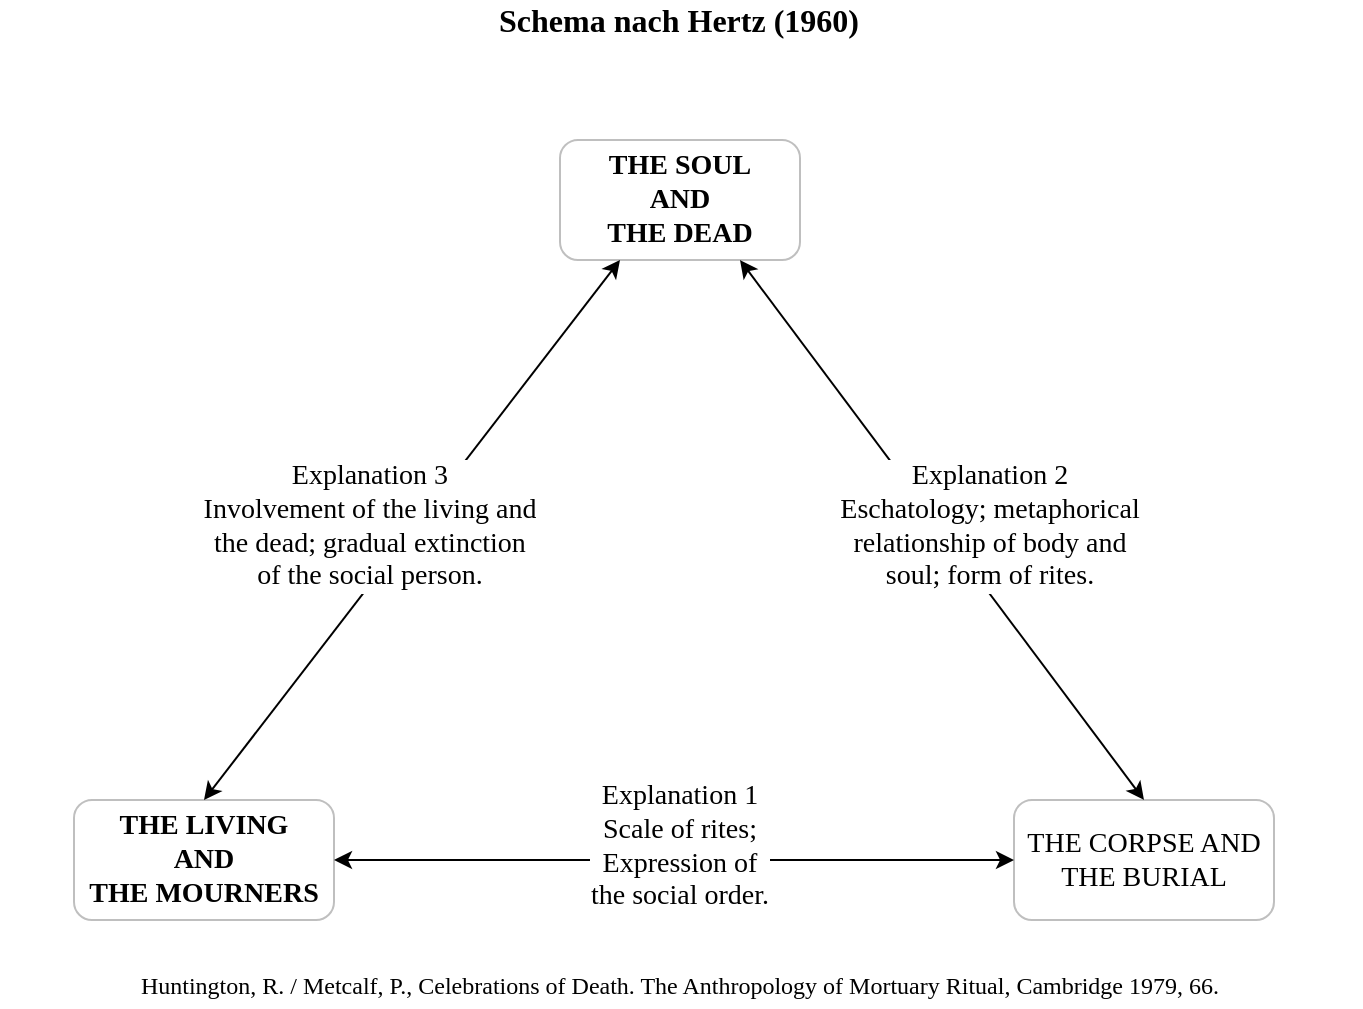 <mxfile version="12.5.5" type="github">
  <diagram id="HMeMsn9xWUXuPYdPYHId" name="Page-1">
    <mxGraphModel dx="4137" dy="2147" grid="1" gridSize="10" guides="1" tooltips="1" connect="1" arrows="1" fold="1" page="1" pageScale="1" pageWidth="827" pageHeight="1169" math="0" shadow="0" extFonts="cardo^https://fonts.googleapis.com/css?family=cardo">
      <root>
        <mxCell id="0"/>
        <mxCell id="1" parent="0"/>
        <mxCell id="-42Hx4wrxpQlBZaeUtf4-2" value="&lt;div&gt;&lt;b&gt;THE SOUL&lt;/b&gt;&lt;/div&gt;&lt;div&gt;&lt;b&gt;AND&lt;/b&gt;&lt;/div&gt;&lt;div&gt;&lt;b&gt;THE DEAD&lt;br&gt;&lt;/b&gt;&lt;/div&gt;" style="rounded=1;whiteSpace=wrap;html=1;labelBackgroundColor=none;fillColor=#FFFFFF;fontFamily=cardo;fontSize=14;opacity=25;" vertex="1" parent="1">
          <mxGeometry x="353" y="160" width="120" height="60" as="geometry"/>
        </mxCell>
        <mxCell id="-42Hx4wrxpQlBZaeUtf4-3" value="&lt;div&gt;&lt;b&gt;THE LIVING&lt;/b&gt;&lt;/div&gt;&lt;div&gt;&lt;b&gt;AND &lt;br&gt;&lt;/b&gt;&lt;/div&gt;&lt;div&gt;&lt;b&gt;THE MOURNERS&lt;br&gt;&lt;/b&gt;&lt;/div&gt;" style="rounded=1;whiteSpace=wrap;html=1;labelBackgroundColor=none;fontFamily=cardo;fontSize=14;opacity=25;" vertex="1" parent="1">
          <mxGeometry x="110" y="490" width="130" height="60" as="geometry"/>
        </mxCell>
        <mxCell id="-42Hx4wrxpQlBZaeUtf4-4" value="&lt;div&gt;THE CORPSE AND &lt;br&gt;&lt;/div&gt;&lt;div&gt;THE BURIAL&lt;/div&gt;" style="rounded=1;whiteSpace=wrap;html=1;labelBackgroundColor=none;fontFamily=cardo;fontSize=14;opacity=25;" vertex="1" parent="1">
          <mxGeometry x="580" y="490" width="130" height="60" as="geometry"/>
        </mxCell>
        <mxCell id="-42Hx4wrxpQlBZaeUtf4-8" value="" style="endArrow=classic;startArrow=classic;html=1;fontFamily=cardo;fontSize=14;entryX=0;entryY=0.5;entryDx=0;entryDy=0;" edge="1" parent="1" target="-42Hx4wrxpQlBZaeUtf4-4">
          <mxGeometry width="50" height="50" relative="1" as="geometry">
            <mxPoint x="240" y="520" as="sourcePoint"/>
            <mxPoint x="160" y="570" as="targetPoint"/>
          </mxGeometry>
        </mxCell>
        <mxCell id="-42Hx4wrxpQlBZaeUtf4-10" value="" style="endArrow=classic;startArrow=classic;html=1;fontFamily=cardo;fontSize=14;entryX=0.25;entryY=1;entryDx=0;entryDy=0;exitX=0.5;exitY=0;exitDx=0;exitDy=0;" edge="1" parent="1" source="-42Hx4wrxpQlBZaeUtf4-3" target="-42Hx4wrxpQlBZaeUtf4-2">
          <mxGeometry width="50" height="50" relative="1" as="geometry">
            <mxPoint x="160" y="460" as="sourcePoint"/>
            <mxPoint x="389.201" y="225.31" as="targetPoint"/>
          </mxGeometry>
        </mxCell>
        <mxCell id="-42Hx4wrxpQlBZaeUtf4-11" value="" style="endArrow=classic;startArrow=classic;html=1;fontFamily=cardo;fontSize=14;exitX=0.5;exitY=0;exitDx=0;exitDy=0;entryX=0.75;entryY=1;entryDx=0;entryDy=0;" edge="1" parent="1" source="-42Hx4wrxpQlBZaeUtf4-4" target="-42Hx4wrxpQlBZaeUtf4-2">
          <mxGeometry width="50" height="50" relative="1" as="geometry">
            <mxPoint x="550" y="380" as="sourcePoint"/>
            <mxPoint x="600" y="330" as="targetPoint"/>
          </mxGeometry>
        </mxCell>
        <mxCell id="-42Hx4wrxpQlBZaeUtf4-14" value="&lt;div&gt;&lt;span style=&quot;&quot;&gt;Explanation 1&lt;/span&gt;&lt;/div&gt;&lt;div&gt;&lt;span style=&quot;&quot;&gt;Scale of rites;&lt;/span&gt;&lt;/div&gt;&lt;div&gt;&lt;span style=&quot;&quot;&gt;Expression of &lt;br&gt;&lt;/span&gt;&lt;/div&gt;&lt;div&gt;&lt;span style=&quot;&quot;&gt;the social order.&lt;br&gt;&lt;/span&gt;&lt;/div&gt;" style="text;html=1;strokeColor=none;fillColor=none;spacing=5;spacingTop=-20;whiteSpace=wrap;overflow=hidden;rounded=0;labelBackgroundColor=#FFFFFF;fontFamily=cardo;fontSize=14;opacity=25;align=center;" vertex="1" parent="1">
          <mxGeometry x="318" y="490" width="190" height="80" as="geometry"/>
        </mxCell>
        <mxCell id="-42Hx4wrxpQlBZaeUtf4-15" value="&lt;div&gt;Explanation 2&lt;/div&gt;&lt;div&gt;Eschatology; metaphorical&lt;/div&gt;&lt;div&gt;relationship of body and &lt;br&gt;&lt;/div&gt;&lt;div&gt;soul; form of rites.&lt;br&gt;&lt;/div&gt;" style="text;html=1;strokeColor=none;fillColor=none;spacing=5;spacingTop=-20;whiteSpace=wrap;overflow=hidden;rounded=0;labelBackgroundColor=#FFFFFF;fontFamily=cardo;fontSize=14;opacity=25;align=center;" vertex="1" parent="1">
          <mxGeometry x="473" y="330" width="190" height="80" as="geometry"/>
        </mxCell>
        <mxCell id="-42Hx4wrxpQlBZaeUtf4-17" value="&lt;div&gt;Explanation 3&lt;/div&gt;&lt;div&gt;Involvement of the living and&lt;/div&gt;&lt;div&gt;the dead; gradual extinction&lt;/div&gt;&lt;div&gt;of the social person.&lt;br&gt;&lt;/div&gt;" style="text;html=1;strokeColor=none;fillColor=none;spacing=5;spacingTop=-20;whiteSpace=wrap;overflow=hidden;rounded=0;labelBackgroundColor=#FFFFFF;fontFamily=cardo;fontSize=14;opacity=25;align=center;" vertex="1" parent="1">
          <mxGeometry x="163" y="330" width="190" height="80" as="geometry"/>
        </mxCell>
        <mxCell id="-42Hx4wrxpQlBZaeUtf4-18" value="&lt;font style=&quot;font-size: 12px&quot;&gt;Huntington, R. / Metcalf, P., Celebrations of Death. The Anthropology of Mortuary Ritual, Cambridge 1979, 66.&lt;/font&gt;" style="text;html=1;strokeColor=none;fillColor=none;align=center;verticalAlign=middle;whiteSpace=wrap;rounded=0;labelBackgroundColor=#FFFFFF;fontFamily=cardo;fontSize=14;opacity=25;" vertex="1" parent="1">
          <mxGeometry x="73.33" y="573.33" width="680" height="20" as="geometry"/>
        </mxCell>
        <mxCell id="-42Hx4wrxpQlBZaeUtf4-19" value="&lt;b&gt;&lt;font style=&quot;font-size: 16px&quot;&gt;Schema nach Hertz (1960)&lt;/font&gt;&lt;/b&gt;" style="text;html=1;strokeColor=none;fillColor=none;align=center;verticalAlign=middle;whiteSpace=wrap;rounded=0;labelBackgroundColor=#FFFFFF;fontFamily=cardo;fontSize=14;opacity=25;" vertex="1" parent="1">
          <mxGeometry x="309.33" y="90" width="206.67" height="20" as="geometry"/>
        </mxCell>
      </root>
    </mxGraphModel>
  </diagram>
</mxfile>
